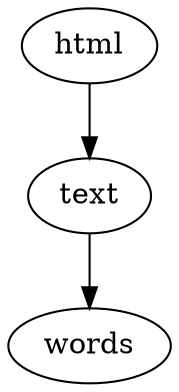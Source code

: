 digraph unnamed {
text [call=htmlToText];
html [call=getURL, url="'http://www.hs.fi'"];
html -> text  [arg=html];
words [call=splitwords];
text -> words  [arg=str];
}
#library("XML")
#library("RCurl")
#htmlToText <- function(html) {
#  doc = htmlParse(html, asText=TRUE)
#  plain.text <- xpathSApply(doc, "//text()[not(ancestor::script)][not(ancestor::style)][not(ancestor::noscript)][not(ancestor::form)]", xmlValue)
#  return(plain.text)
#}
#splitwords <- function(str) {
#  unlist(strsplit(str," "))
#}
